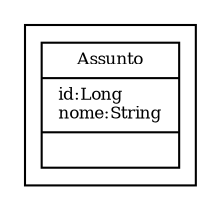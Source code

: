 digraph G{
fontname = "Times-Roman"
fontsize = 8

node [
        fontname = "Times-Roman"
        fontsize = 8
        shape = "record"
]

edge [
        fontname = "Times-Roman"
        fontsize = 8
]

subgraph clusterASSUNTO
{
Assunto [label = "{Assunto|id:Long\lnome:String\l|\l}"]
}
}
